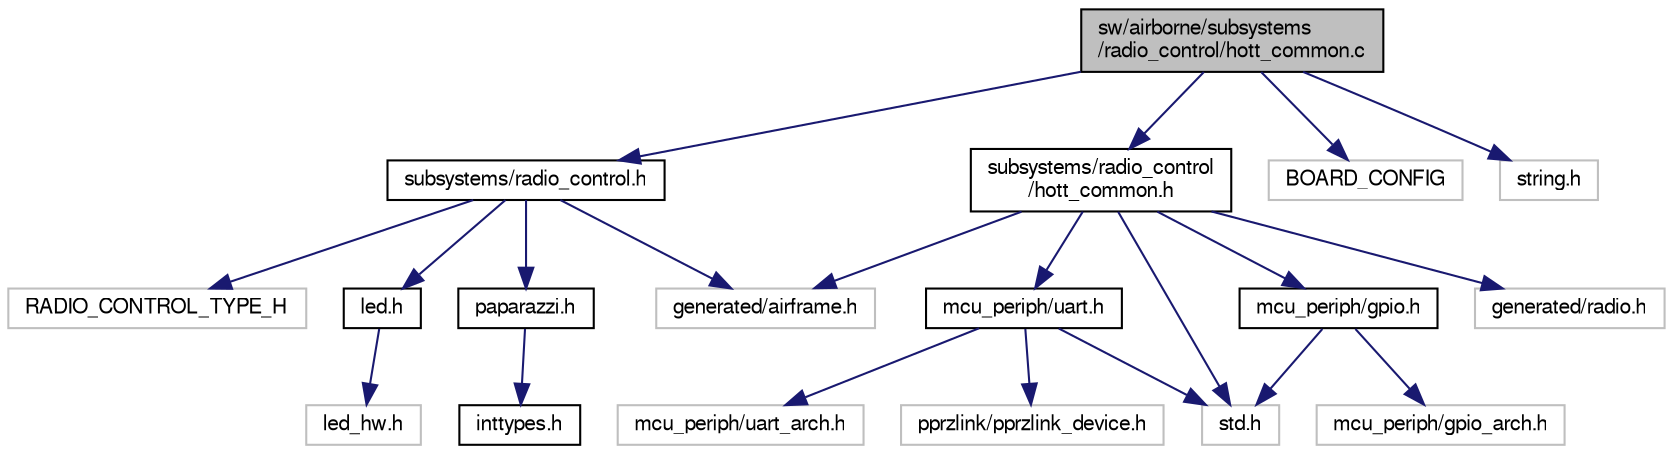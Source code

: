 digraph "sw/airborne/subsystems/radio_control/hott_common.c"
{
  edge [fontname="FreeSans",fontsize="10",labelfontname="FreeSans",labelfontsize="10"];
  node [fontname="FreeSans",fontsize="10",shape=record];
  Node1 [label="sw/airborne/subsystems\l/radio_control/hott_common.c",height=0.2,width=0.4,color="black", fillcolor="grey75", style="filled", fontcolor="black"];
  Node1 -> Node2 [color="midnightblue",fontsize="10",style="solid",fontname="FreeSans"];
  Node2 [label="subsystems/radio_control.h",height=0.2,width=0.4,color="black", fillcolor="white", style="filled",URL="$radio__control_8h.html"];
  Node2 -> Node3 [color="midnightblue",fontsize="10",style="solid",fontname="FreeSans"];
  Node3 [label="led.h",height=0.2,width=0.4,color="black", fillcolor="white", style="filled",URL="$led_8h.html",tooltip="arch independent LED (Light Emitting Diodes) API "];
  Node3 -> Node4 [color="midnightblue",fontsize="10",style="solid",fontname="FreeSans"];
  Node4 [label="led_hw.h",height=0.2,width=0.4,color="grey75", fillcolor="white", style="filled"];
  Node2 -> Node5 [color="midnightblue",fontsize="10",style="solid",fontname="FreeSans"];
  Node5 [label="generated/airframe.h",height=0.2,width=0.4,color="grey75", fillcolor="white", style="filled"];
  Node2 -> Node6 [color="midnightblue",fontsize="10",style="solid",fontname="FreeSans"];
  Node6 [label="paparazzi.h",height=0.2,width=0.4,color="black", fillcolor="white", style="filled",URL="$paparazzi_8h.html"];
  Node6 -> Node7 [color="midnightblue",fontsize="10",style="solid",fontname="FreeSans"];
  Node7 [label="inttypes.h",height=0.2,width=0.4,color="black", fillcolor="white", style="filled",URL="$inttypes_8h.html"];
  Node2 -> Node8 [color="midnightblue",fontsize="10",style="solid",fontname="FreeSans"];
  Node8 [label="RADIO_CONTROL_TYPE_H",height=0.2,width=0.4,color="grey75", fillcolor="white", style="filled"];
  Node1 -> Node9 [color="midnightblue",fontsize="10",style="solid",fontname="FreeSans"];
  Node9 [label="subsystems/radio_control\l/hott_common.h",height=0.2,width=0.4,color="black", fillcolor="white", style="filled",URL="$hott__common_8h.html",tooltip="Common hott structs and defines. "];
  Node9 -> Node10 [color="midnightblue",fontsize="10",style="solid",fontname="FreeSans"];
  Node10 [label="std.h",height=0.2,width=0.4,color="grey75", fillcolor="white", style="filled"];
  Node9 -> Node11 [color="midnightblue",fontsize="10",style="solid",fontname="FreeSans"];
  Node11 [label="mcu_periph/uart.h",height=0.2,width=0.4,color="black", fillcolor="white", style="filled",URL="$uart_8h.html",tooltip="arch independent UART (Universal Asynchronous Receiver/Transmitter) API "];
  Node11 -> Node12 [color="midnightblue",fontsize="10",style="solid",fontname="FreeSans"];
  Node12 [label="mcu_periph/uart_arch.h",height=0.2,width=0.4,color="grey75", fillcolor="white", style="filled"];
  Node11 -> Node13 [color="midnightblue",fontsize="10",style="solid",fontname="FreeSans"];
  Node13 [label="pprzlink/pprzlink_device.h",height=0.2,width=0.4,color="grey75", fillcolor="white", style="filled"];
  Node11 -> Node10 [color="midnightblue",fontsize="10",style="solid",fontname="FreeSans"];
  Node9 -> Node14 [color="midnightblue",fontsize="10",style="solid",fontname="FreeSans"];
  Node14 [label="mcu_periph/gpio.h",height=0.2,width=0.4,color="black", fillcolor="white", style="filled",URL="$gpio_8h.html",tooltip="Some architecture independent helper functions for GPIOs. "];
  Node14 -> Node10 [color="midnightblue",fontsize="10",style="solid",fontname="FreeSans"];
  Node14 -> Node15 [color="midnightblue",fontsize="10",style="solid",fontname="FreeSans"];
  Node15 [label="mcu_periph/gpio_arch.h",height=0.2,width=0.4,color="grey75", fillcolor="white", style="filled"];
  Node9 -> Node5 [color="midnightblue",fontsize="10",style="solid",fontname="FreeSans"];
  Node9 -> Node16 [color="midnightblue",fontsize="10",style="solid",fontname="FreeSans"];
  Node16 [label="generated/radio.h",height=0.2,width=0.4,color="grey75", fillcolor="white", style="filled"];
  Node1 -> Node17 [color="midnightblue",fontsize="10",style="solid",fontname="FreeSans"];
  Node17 [label="BOARD_CONFIG",height=0.2,width=0.4,color="grey75", fillcolor="white", style="filled"];
  Node1 -> Node18 [color="midnightblue",fontsize="10",style="solid",fontname="FreeSans"];
  Node18 [label="string.h",height=0.2,width=0.4,color="grey75", fillcolor="white", style="filled"];
}

